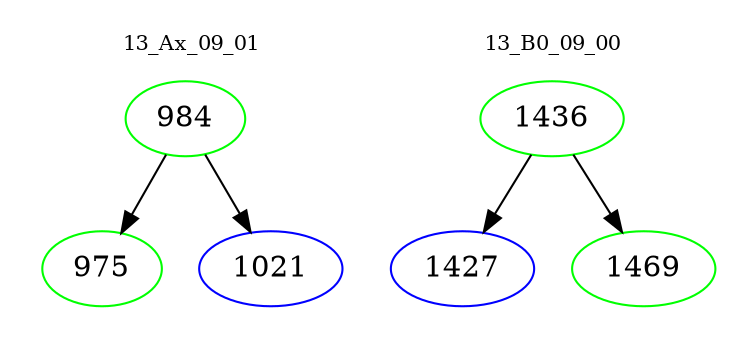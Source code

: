 digraph{
subgraph cluster_0 {
color = white
label = "13_Ax_09_01";
fontsize=10;
T0_984 [label="984", color="green"]
T0_984 -> T0_975 [color="black"]
T0_975 [label="975", color="green"]
T0_984 -> T0_1021 [color="black"]
T0_1021 [label="1021", color="blue"]
}
subgraph cluster_1 {
color = white
label = "13_B0_09_00";
fontsize=10;
T1_1436 [label="1436", color="green"]
T1_1436 -> T1_1427 [color="black"]
T1_1427 [label="1427", color="blue"]
T1_1436 -> T1_1469 [color="black"]
T1_1469 [label="1469", color="green"]
}
}
